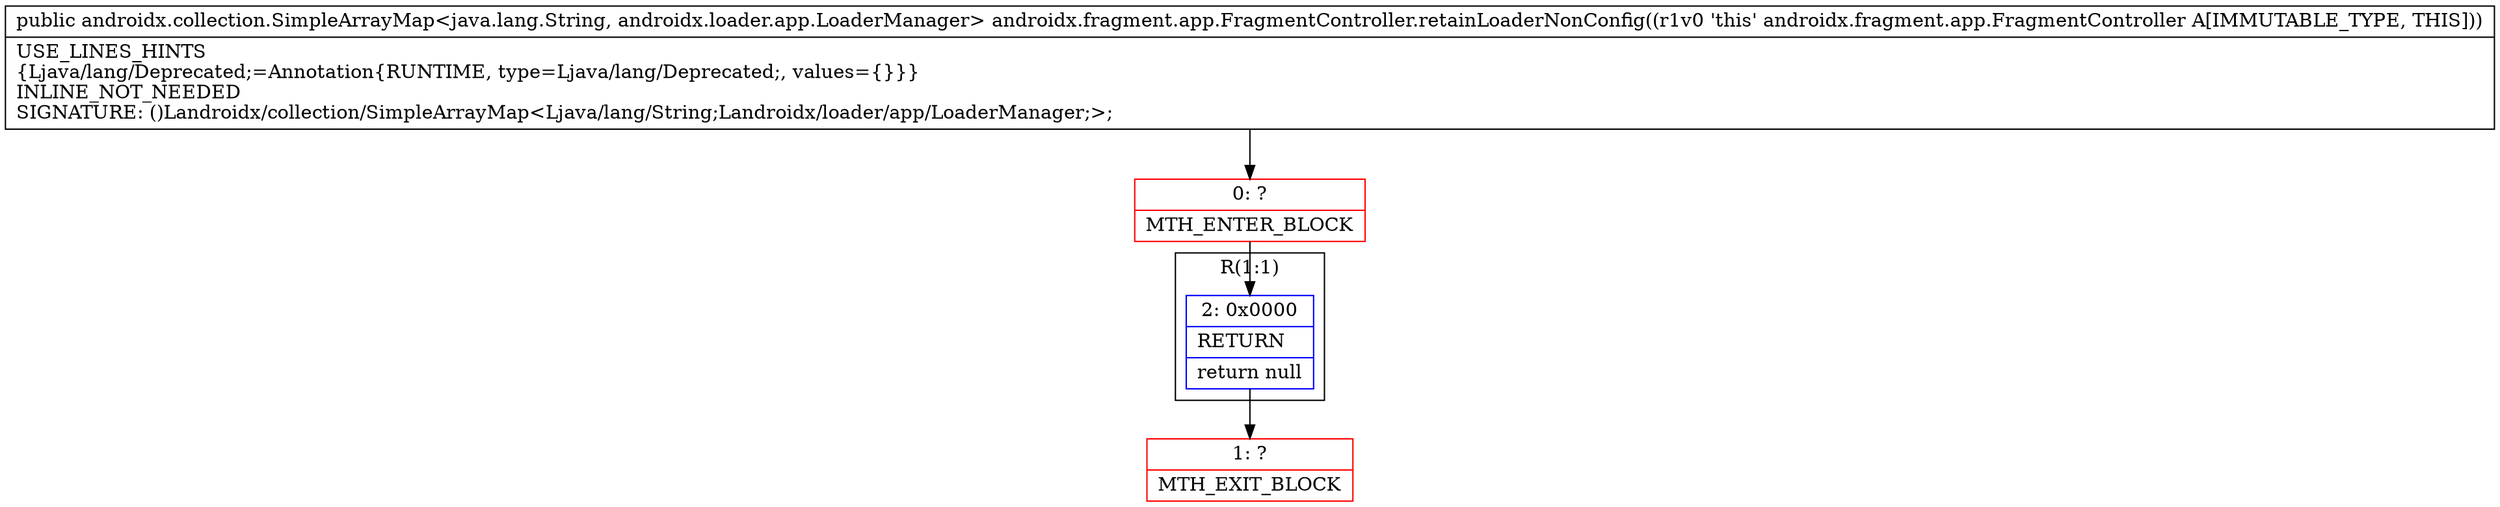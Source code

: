 digraph "CFG forandroidx.fragment.app.FragmentController.retainLoaderNonConfig()Landroidx\/collection\/SimpleArrayMap;" {
subgraph cluster_Region_1753004625 {
label = "R(1:1)";
node [shape=record,color=blue];
Node_2 [shape=record,label="{2\:\ 0x0000|RETURN\l|return null\l}"];
}
Node_0 [shape=record,color=red,label="{0\:\ ?|MTH_ENTER_BLOCK\l}"];
Node_1 [shape=record,color=red,label="{1\:\ ?|MTH_EXIT_BLOCK\l}"];
MethodNode[shape=record,label="{public androidx.collection.SimpleArrayMap\<java.lang.String, androidx.loader.app.LoaderManager\> androidx.fragment.app.FragmentController.retainLoaderNonConfig((r1v0 'this' androidx.fragment.app.FragmentController A[IMMUTABLE_TYPE, THIS]))  | USE_LINES_HINTS\l\{Ljava\/lang\/Deprecated;=Annotation\{RUNTIME, type=Ljava\/lang\/Deprecated;, values=\{\}\}\}\lINLINE_NOT_NEEDED\lSIGNATURE: ()Landroidx\/collection\/SimpleArrayMap\<Ljava\/lang\/String;Landroidx\/loader\/app\/LoaderManager;\>;\l}"];
MethodNode -> Node_0;Node_2 -> Node_1;
Node_0 -> Node_2;
}


